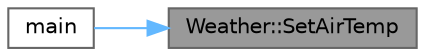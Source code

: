 digraph "Weather::SetAirTemp"
{
 // LATEX_PDF_SIZE
  bgcolor="transparent";
  edge [fontname=Helvetica,fontsize=10,labelfontname=Helvetica,labelfontsize=10];
  node [fontname=Helvetica,fontsize=10,shape=box,height=0.2,width=0.4];
  rankdir="RL";
  Node1 [id="Node000001",label="Weather::SetAirTemp",height=0.2,width=0.4,color="gray40", fillcolor="grey60", style="filled", fontcolor="black",tooltip="Set air Temperature."];
  Node1 -> Node2 [id="edge1_Node000001_Node000002",dir="back",color="steelblue1",style="solid",tooltip=" "];
  Node2 [id="Node000002",label="main",height=0.2,width=0.4,color="grey40", fillcolor="white", style="filled",URL="$_weather_test_8cpp.html#ae66f6b31b5ad750f1fe042a706a4e3d4",tooltip=" "];
}

